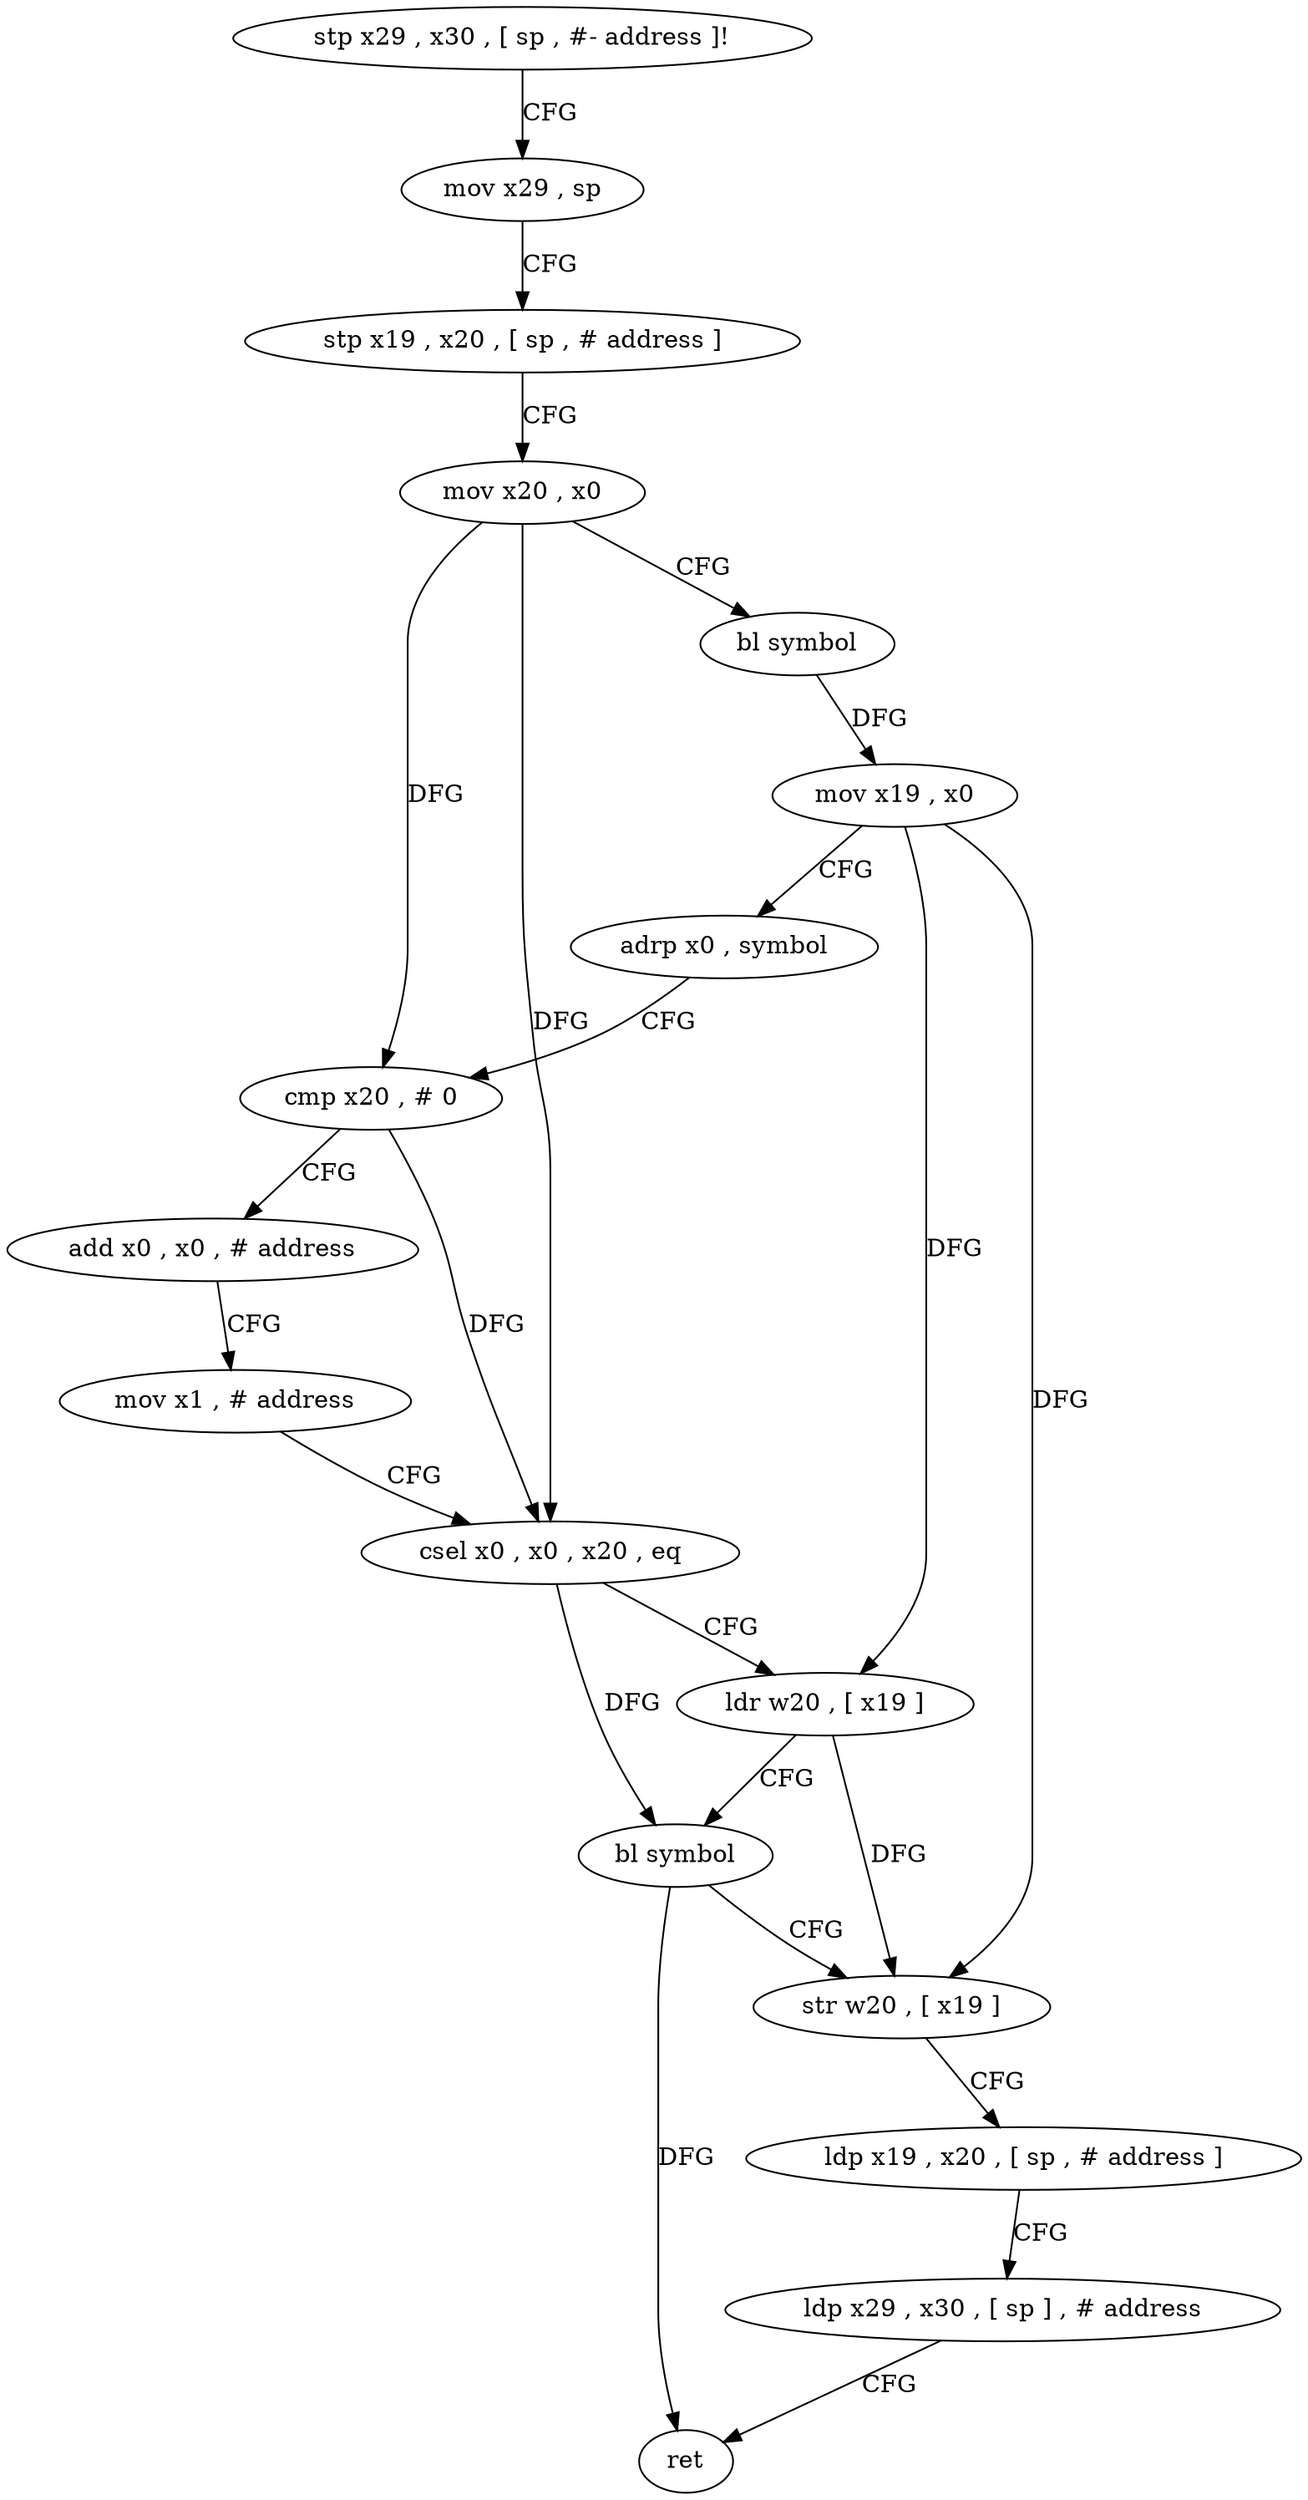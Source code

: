 digraph "func" {
"4213704" [label = "stp x29 , x30 , [ sp , #- address ]!" ]
"4213708" [label = "mov x29 , sp" ]
"4213712" [label = "stp x19 , x20 , [ sp , # address ]" ]
"4213716" [label = "mov x20 , x0" ]
"4213720" [label = "bl symbol" ]
"4213724" [label = "mov x19 , x0" ]
"4213728" [label = "adrp x0 , symbol" ]
"4213732" [label = "cmp x20 , # 0" ]
"4213736" [label = "add x0 , x0 , # address" ]
"4213740" [label = "mov x1 , # address" ]
"4213744" [label = "csel x0 , x0 , x20 , eq" ]
"4213748" [label = "ldr w20 , [ x19 ]" ]
"4213752" [label = "bl symbol" ]
"4213756" [label = "str w20 , [ x19 ]" ]
"4213760" [label = "ldp x19 , x20 , [ sp , # address ]" ]
"4213764" [label = "ldp x29 , x30 , [ sp ] , # address" ]
"4213768" [label = "ret" ]
"4213704" -> "4213708" [ label = "CFG" ]
"4213708" -> "4213712" [ label = "CFG" ]
"4213712" -> "4213716" [ label = "CFG" ]
"4213716" -> "4213720" [ label = "CFG" ]
"4213716" -> "4213732" [ label = "DFG" ]
"4213716" -> "4213744" [ label = "DFG" ]
"4213720" -> "4213724" [ label = "DFG" ]
"4213724" -> "4213728" [ label = "CFG" ]
"4213724" -> "4213748" [ label = "DFG" ]
"4213724" -> "4213756" [ label = "DFG" ]
"4213728" -> "4213732" [ label = "CFG" ]
"4213732" -> "4213736" [ label = "CFG" ]
"4213732" -> "4213744" [ label = "DFG" ]
"4213736" -> "4213740" [ label = "CFG" ]
"4213740" -> "4213744" [ label = "CFG" ]
"4213744" -> "4213748" [ label = "CFG" ]
"4213744" -> "4213752" [ label = "DFG" ]
"4213748" -> "4213752" [ label = "CFG" ]
"4213748" -> "4213756" [ label = "DFG" ]
"4213752" -> "4213756" [ label = "CFG" ]
"4213752" -> "4213768" [ label = "DFG" ]
"4213756" -> "4213760" [ label = "CFG" ]
"4213760" -> "4213764" [ label = "CFG" ]
"4213764" -> "4213768" [ label = "CFG" ]
}
